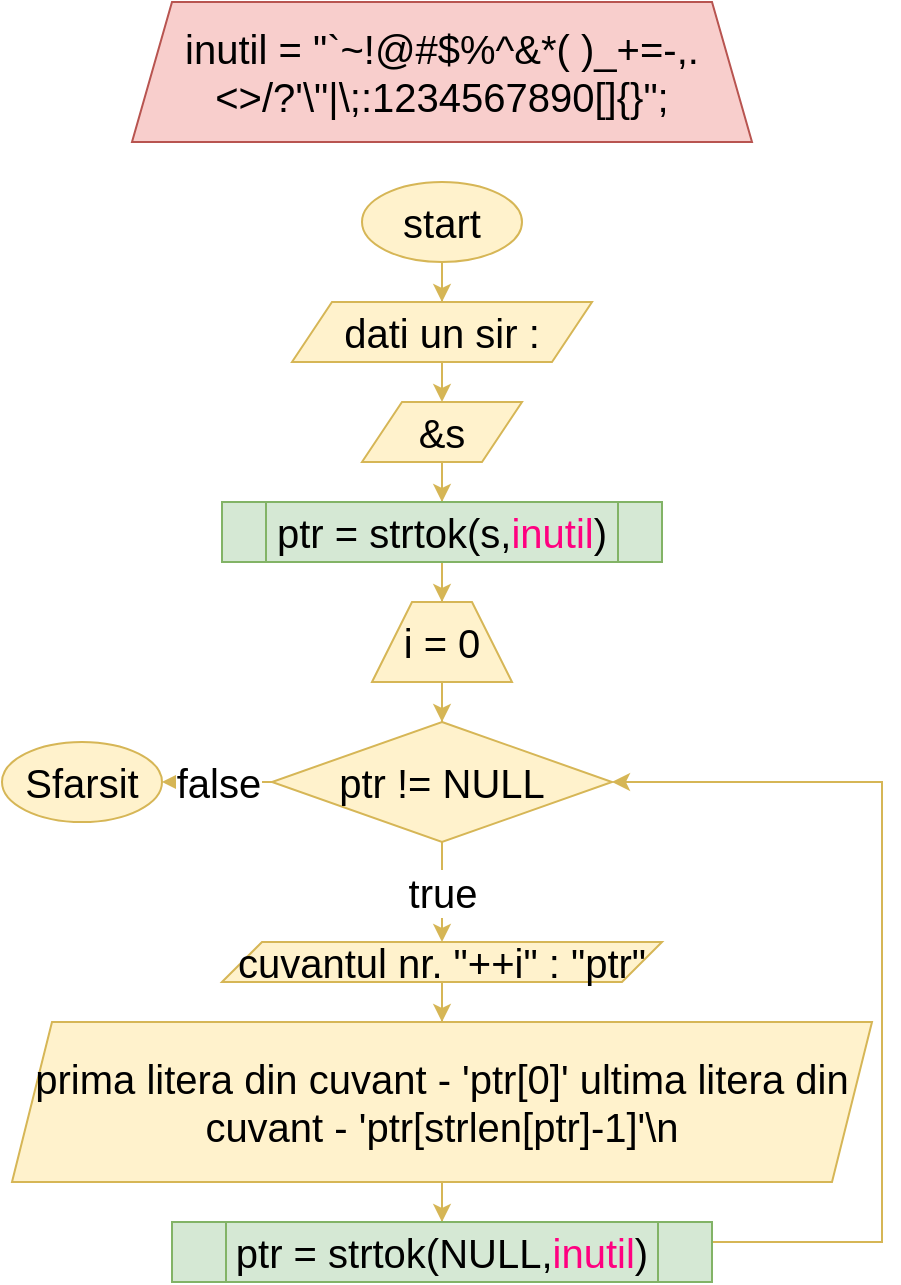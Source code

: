 <mxfile version="13.9.5" type="device"><diagram id="QH7u4yzpynFCmXyKeIIg" name="Page-1"><mxGraphModel dx="1280" dy="1913" grid="1" gridSize="10" guides="1" tooltips="1" connect="1" arrows="1" fold="1" page="1" pageScale="1" pageWidth="850" pageHeight="1100" math="0" shadow="0"><root><mxCell id="0"/><mxCell id="1" parent="0"/><mxCell id="kPmlgygosd-2GKpS8N5N-4" style="edgeStyle=orthogonalEdgeStyle;rounded=0;orthogonalLoop=1;jettySize=auto;html=1;fontSize=20;fillColor=#fff2cc;strokeColor=#d6b656;" edge="1" parent="1" source="kPmlgygosd-2GKpS8N5N-1" target="kPmlgygosd-2GKpS8N5N-2"><mxGeometry relative="1" as="geometry"/></mxCell><mxCell id="kPmlgygosd-2GKpS8N5N-1" value="start" style="ellipse;whiteSpace=wrap;html=1;fontSize=20;fillColor=#fff2cc;strokeColor=#d6b656;" vertex="1" parent="1"><mxGeometry x="270" y="30" width="80" height="40" as="geometry"/></mxCell><mxCell id="kPmlgygosd-2GKpS8N5N-5" style="edgeStyle=orthogonalEdgeStyle;rounded=0;orthogonalLoop=1;jettySize=auto;html=1;exitX=0.5;exitY=1;exitDx=0;exitDy=0;entryX=0.5;entryY=0;entryDx=0;entryDy=0;fontSize=20;fillColor=#fff2cc;strokeColor=#d6b656;" edge="1" parent="1" source="kPmlgygosd-2GKpS8N5N-2" target="kPmlgygosd-2GKpS8N5N-3"><mxGeometry relative="1" as="geometry"/></mxCell><mxCell id="kPmlgygosd-2GKpS8N5N-2" value="dati un sir :" style="shape=parallelogram;perimeter=parallelogramPerimeter;whiteSpace=wrap;html=1;fixedSize=1;fontSize=20;fillColor=#fff2cc;strokeColor=#d6b656;" vertex="1" parent="1"><mxGeometry x="235" y="90" width="150" height="30" as="geometry"/></mxCell><mxCell id="kPmlgygosd-2GKpS8N5N-9" style="edgeStyle=orthogonalEdgeStyle;rounded=0;orthogonalLoop=1;jettySize=auto;html=1;entryX=0.5;entryY=0;entryDx=0;entryDy=0;fontSize=20;fillColor=#fff2cc;strokeColor=#d6b656;" edge="1" parent="1" source="kPmlgygosd-2GKpS8N5N-3" target="kPmlgygosd-2GKpS8N5N-6"><mxGeometry relative="1" as="geometry"/></mxCell><mxCell id="kPmlgygosd-2GKpS8N5N-3" value="&amp;amp;s" style="shape=parallelogram;perimeter=parallelogramPerimeter;whiteSpace=wrap;html=1;fixedSize=1;fontSize=20;fillColor=#fff2cc;strokeColor=#d6b656;" vertex="1" parent="1"><mxGeometry x="270" y="140" width="80" height="30" as="geometry"/></mxCell><mxCell id="kPmlgygosd-2GKpS8N5N-10" style="edgeStyle=orthogonalEdgeStyle;rounded=0;orthogonalLoop=1;jettySize=auto;html=1;fontSize=20;fillColor=#fff2cc;strokeColor=#d6b656;" edge="1" parent="1" source="kPmlgygosd-2GKpS8N5N-6" target="kPmlgygosd-2GKpS8N5N-8"><mxGeometry relative="1" as="geometry"/></mxCell><mxCell id="kPmlgygosd-2GKpS8N5N-6" value="ptr = strtok(s,&lt;font color=&quot;#ff0080&quot;&gt;inutil&lt;/font&gt;)" style="shape=process;whiteSpace=wrap;html=1;backgroundOutline=1;fontSize=20;fillColor=#d5e8d4;strokeColor=#82b366;" vertex="1" parent="1"><mxGeometry x="200" y="190" width="220" height="30" as="geometry"/></mxCell><mxCell id="kPmlgygosd-2GKpS8N5N-12" style="edgeStyle=orthogonalEdgeStyle;rounded=0;orthogonalLoop=1;jettySize=auto;html=1;entryX=0.5;entryY=0;entryDx=0;entryDy=0;fontSize=20;fillColor=#fff2cc;strokeColor=#d6b656;" edge="1" parent="1" source="kPmlgygosd-2GKpS8N5N-8" target="kPmlgygosd-2GKpS8N5N-11"><mxGeometry relative="1" as="geometry"/></mxCell><mxCell id="kPmlgygosd-2GKpS8N5N-8" value="i = 0" style="shape=trapezoid;perimeter=trapezoidPerimeter;whiteSpace=wrap;html=1;fixedSize=1;fontSize=20;fillColor=#fff2cc;strokeColor=#d6b656;" vertex="1" parent="1"><mxGeometry x="275" y="240" width="70" height="40" as="geometry"/></mxCell><mxCell id="kPmlgygosd-2GKpS8N5N-14" value="true" style="edgeStyle=orthogonalEdgeStyle;rounded=0;orthogonalLoop=1;jettySize=auto;html=1;entryX=0.5;entryY=0;entryDx=0;entryDy=0;fontSize=20;fillColor=#fff2cc;strokeColor=#d6b656;" edge="1" parent="1" source="kPmlgygosd-2GKpS8N5N-11" target="kPmlgygosd-2GKpS8N5N-13"><mxGeometry relative="1" as="geometry"/></mxCell><mxCell id="kPmlgygosd-2GKpS8N5N-22" value="false" style="edgeStyle=orthogonalEdgeStyle;rounded=0;orthogonalLoop=1;jettySize=auto;html=1;fontSize=20;fillColor=#fff2cc;strokeColor=#d6b656;" edge="1" parent="1" source="kPmlgygosd-2GKpS8N5N-11" target="kPmlgygosd-2GKpS8N5N-21"><mxGeometry relative="1" as="geometry"/></mxCell><mxCell id="kPmlgygosd-2GKpS8N5N-11" value="ptr != NULL" style="rhombus;whiteSpace=wrap;html=1;fontSize=20;fillColor=#fff2cc;strokeColor=#d6b656;" vertex="1" parent="1"><mxGeometry x="225" y="300" width="170" height="60" as="geometry"/></mxCell><mxCell id="kPmlgygosd-2GKpS8N5N-16" style="edgeStyle=orthogonalEdgeStyle;rounded=0;orthogonalLoop=1;jettySize=auto;html=1;fontSize=20;fillColor=#fff2cc;strokeColor=#d6b656;" edge="1" parent="1" source="kPmlgygosd-2GKpS8N5N-13" target="kPmlgygosd-2GKpS8N5N-15"><mxGeometry relative="1" as="geometry"/></mxCell><mxCell id="kPmlgygosd-2GKpS8N5N-13" value="cuvantul nr. &quot;++i&quot; : &quot;ptr&quot;" style="shape=parallelogram;perimeter=parallelogramPerimeter;whiteSpace=wrap;html=1;fixedSize=1;fontSize=20;fillColor=#fff2cc;strokeColor=#d6b656;" vertex="1" parent="1"><mxGeometry x="200" y="410" width="220" height="20" as="geometry"/></mxCell><mxCell id="kPmlgygosd-2GKpS8N5N-18" style="edgeStyle=orthogonalEdgeStyle;rounded=0;orthogonalLoop=1;jettySize=auto;html=1;exitX=0.5;exitY=1;exitDx=0;exitDy=0;fontSize=20;fillColor=#fff2cc;strokeColor=#d6b656;" edge="1" parent="1" source="kPmlgygosd-2GKpS8N5N-15" target="kPmlgygosd-2GKpS8N5N-17"><mxGeometry relative="1" as="geometry"/></mxCell><mxCell id="kPmlgygosd-2GKpS8N5N-15" value="prima litera din cuvant - 'ptr[0]' ultima litera din cuvant - 'ptr[strlen[ptr]-1]'\n" style="shape=parallelogram;perimeter=parallelogramPerimeter;whiteSpace=wrap;html=1;fixedSize=1;fontSize=20;fillColor=#fff2cc;strokeColor=#d6b656;" vertex="1" parent="1"><mxGeometry x="95" y="450" width="430" height="80" as="geometry"/></mxCell><mxCell id="kPmlgygosd-2GKpS8N5N-19" style="edgeStyle=orthogonalEdgeStyle;rounded=0;orthogonalLoop=1;jettySize=auto;html=1;entryX=1;entryY=0.5;entryDx=0;entryDy=0;fontSize=20;fillColor=#fff2cc;strokeColor=#d6b656;" edge="1" parent="1" source="kPmlgygosd-2GKpS8N5N-17" target="kPmlgygosd-2GKpS8N5N-11"><mxGeometry relative="1" as="geometry"><Array as="points"><mxPoint x="310" y="560"/><mxPoint x="530" y="560"/><mxPoint x="530" y="330"/></Array></mxGeometry></mxCell><mxCell id="kPmlgygosd-2GKpS8N5N-17" value="ptr = strtok(NULL,&lt;font color=&quot;#ff0080&quot;&gt;inutil&lt;/font&gt;)" style="shape=process;whiteSpace=wrap;html=1;backgroundOutline=1;fontSize=20;fillColor=#d5e8d4;strokeColor=#82b366;" vertex="1" parent="1"><mxGeometry x="175" y="550" width="270" height="30" as="geometry"/></mxCell><mxCell id="kPmlgygosd-2GKpS8N5N-21" value="Sfarsit" style="ellipse;whiteSpace=wrap;html=1;fontSize=20;fillColor=#fff2cc;strokeColor=#d6b656;" vertex="1" parent="1"><mxGeometry x="90" y="310" width="80" height="40" as="geometry"/></mxCell><mxCell id="kPmlgygosd-2GKpS8N5N-23" value="inutil = &quot;`~!@#$%^&amp;amp;*( )_+=-,.&amp;lt;&amp;gt;/?'\&quot;|\\;:1234567890[]{}&quot;;" style="shape=trapezoid;perimeter=trapezoidPerimeter;whiteSpace=wrap;html=1;fixedSize=1;fontSize=20;fillColor=#f8cecc;strokeColor=#b85450;" vertex="1" parent="1"><mxGeometry x="155" y="-60" width="310" height="70" as="geometry"/></mxCell></root></mxGraphModel></diagram></mxfile>